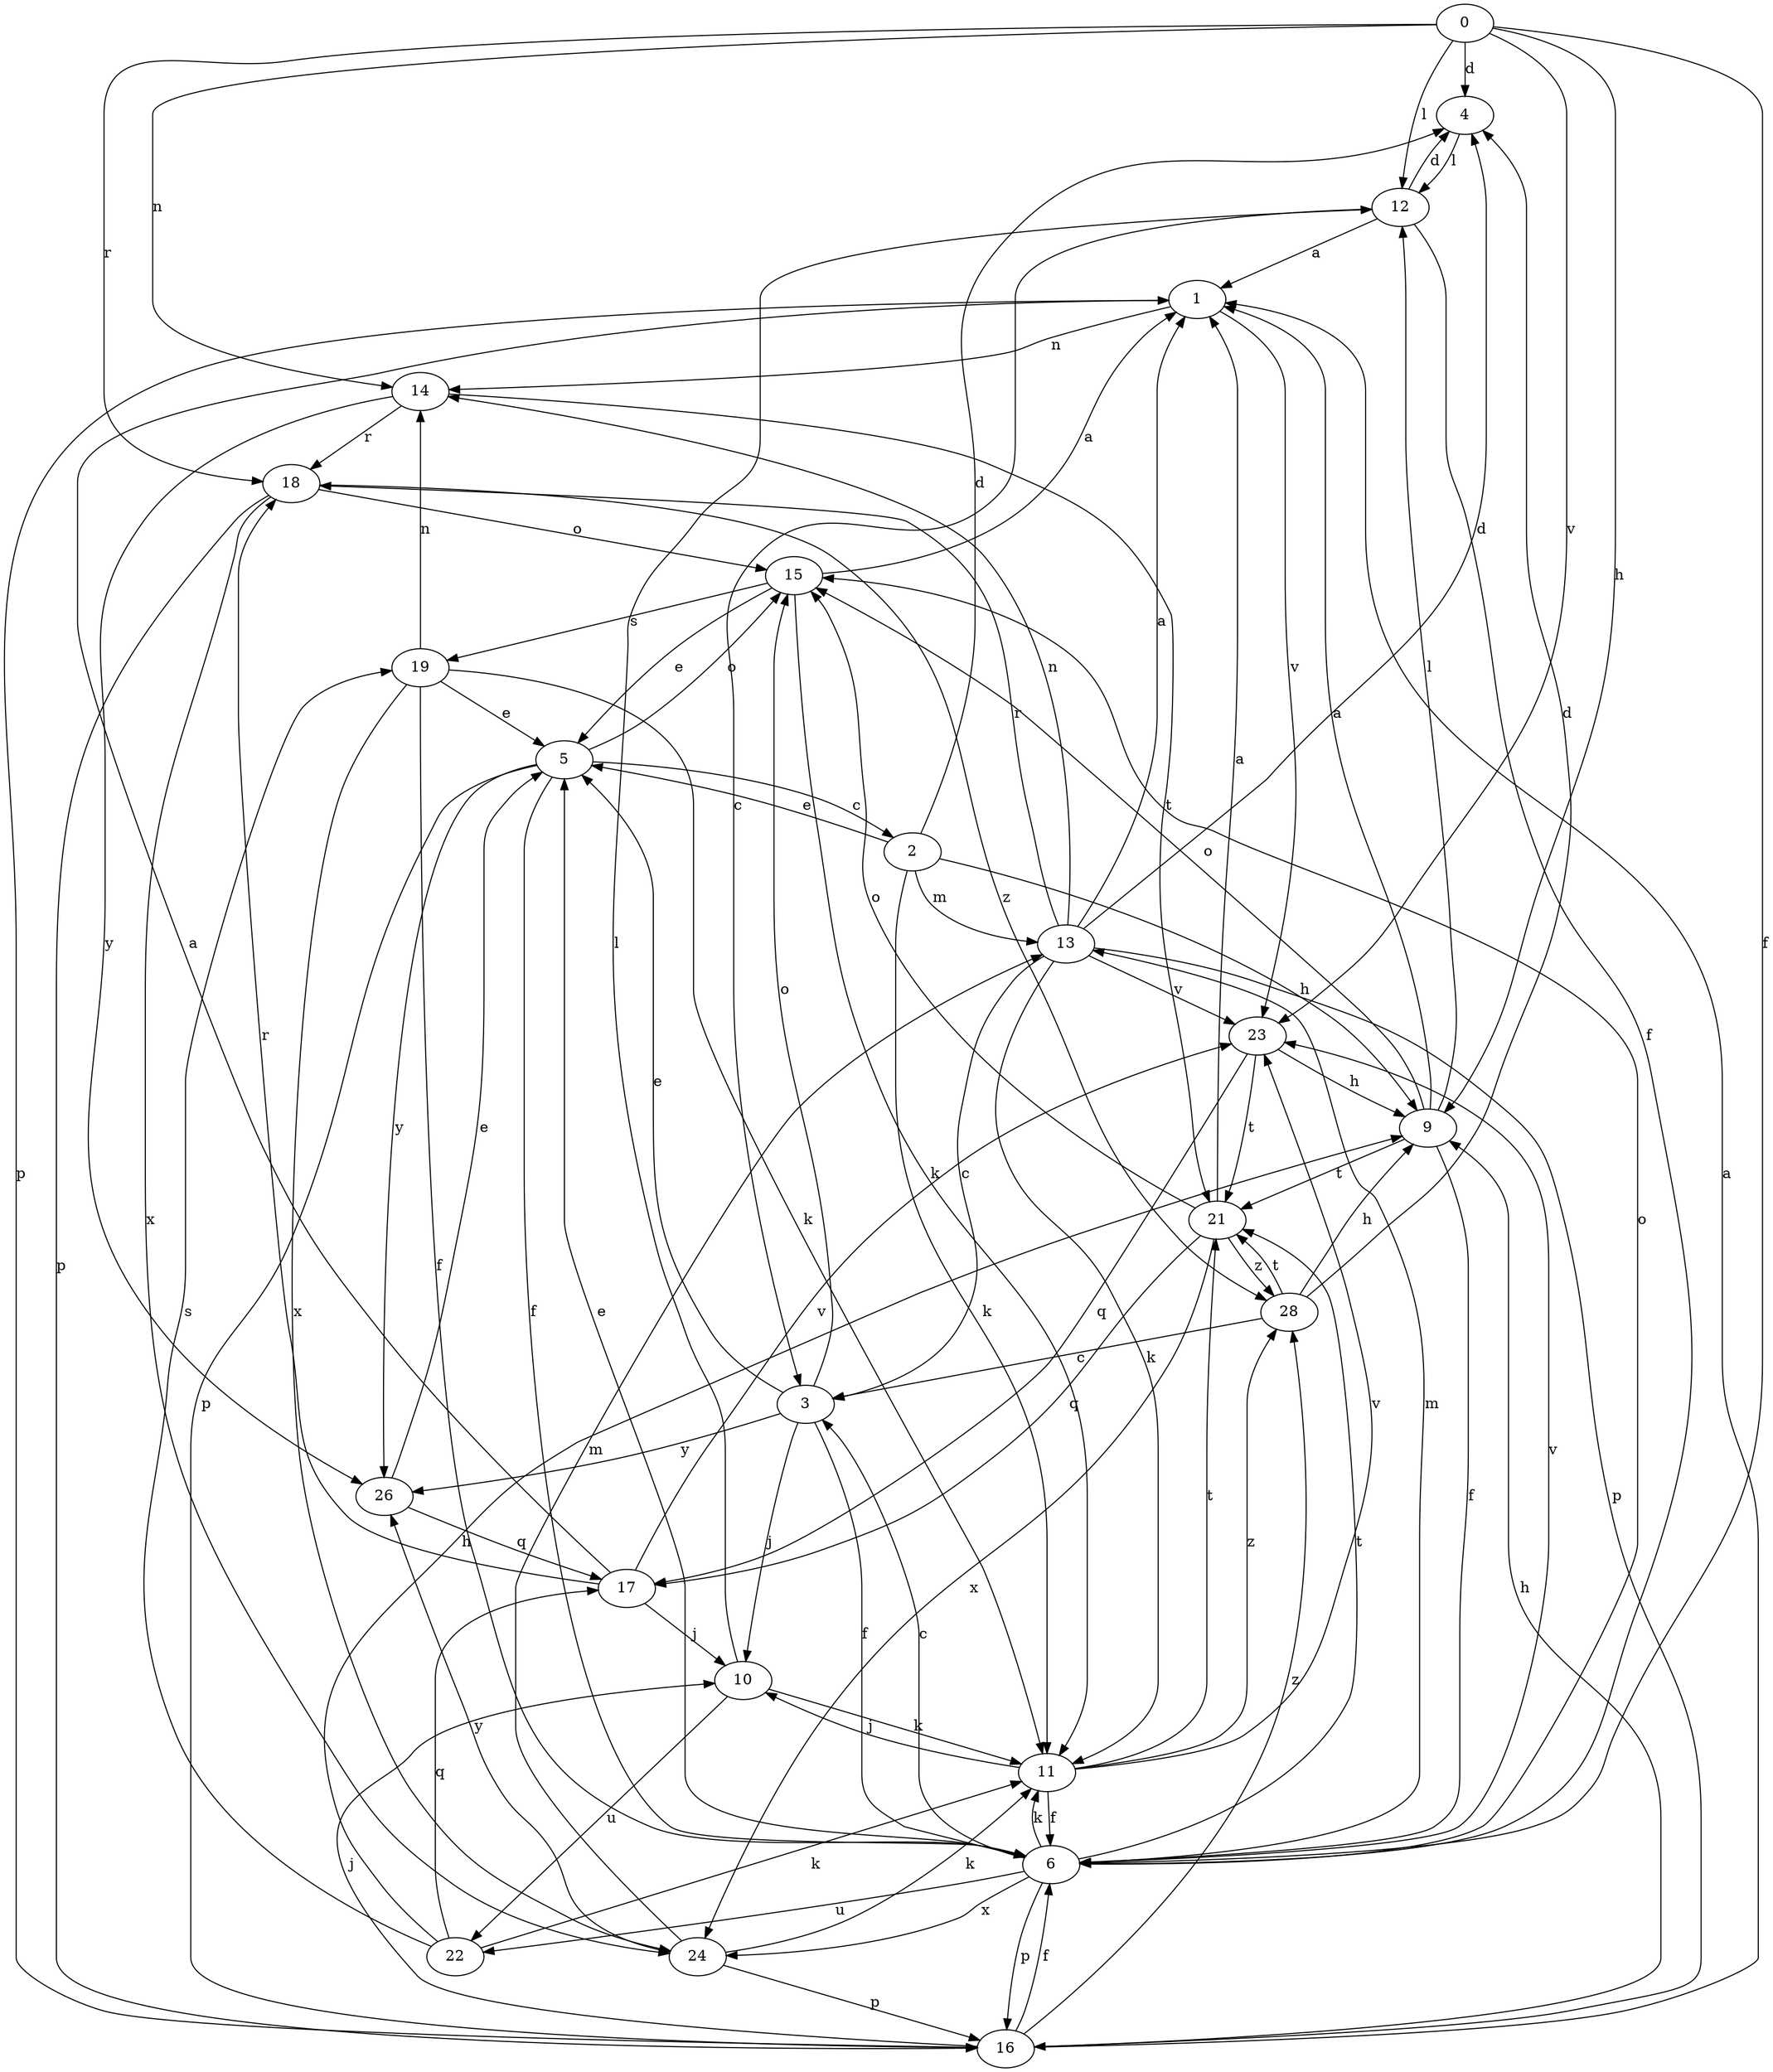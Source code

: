 strict digraph  {
0;
1;
2;
3;
4;
5;
6;
9;
10;
11;
12;
13;
14;
15;
16;
17;
18;
19;
21;
22;
23;
24;
26;
28;
0 -> 4  [label=d];
0 -> 6  [label=f];
0 -> 9  [label=h];
0 -> 12  [label=l];
0 -> 14  [label=n];
0 -> 18  [label=r];
0 -> 23  [label=v];
1 -> 14  [label=n];
1 -> 16  [label=p];
1 -> 23  [label=v];
2 -> 4  [label=d];
2 -> 5  [label=e];
2 -> 9  [label=h];
2 -> 11  [label=k];
2 -> 13  [label=m];
3 -> 5  [label=e];
3 -> 6  [label=f];
3 -> 10  [label=j];
3 -> 15  [label=o];
3 -> 26  [label=y];
4 -> 12  [label=l];
5 -> 2  [label=c];
5 -> 6  [label=f];
5 -> 15  [label=o];
5 -> 16  [label=p];
5 -> 26  [label=y];
6 -> 3  [label=c];
6 -> 5  [label=e];
6 -> 11  [label=k];
6 -> 13  [label=m];
6 -> 15  [label=o];
6 -> 16  [label=p];
6 -> 21  [label=t];
6 -> 22  [label=u];
6 -> 23  [label=v];
6 -> 24  [label=x];
9 -> 1  [label=a];
9 -> 6  [label=f];
9 -> 12  [label=l];
9 -> 15  [label=o];
9 -> 21  [label=t];
10 -> 11  [label=k];
10 -> 12  [label=l];
10 -> 22  [label=u];
11 -> 6  [label=f];
11 -> 10  [label=j];
11 -> 21  [label=t];
11 -> 23  [label=v];
11 -> 28  [label=z];
12 -> 1  [label=a];
12 -> 3  [label=c];
12 -> 4  [label=d];
12 -> 6  [label=f];
13 -> 1  [label=a];
13 -> 3  [label=c];
13 -> 4  [label=d];
13 -> 11  [label=k];
13 -> 14  [label=n];
13 -> 16  [label=p];
13 -> 18  [label=r];
13 -> 23  [label=v];
14 -> 18  [label=r];
14 -> 21  [label=t];
14 -> 26  [label=y];
15 -> 1  [label=a];
15 -> 5  [label=e];
15 -> 11  [label=k];
15 -> 19  [label=s];
16 -> 1  [label=a];
16 -> 6  [label=f];
16 -> 9  [label=h];
16 -> 10  [label=j];
16 -> 28  [label=z];
17 -> 1  [label=a];
17 -> 10  [label=j];
17 -> 18  [label=r];
17 -> 23  [label=v];
18 -> 15  [label=o];
18 -> 16  [label=p];
18 -> 24  [label=x];
18 -> 28  [label=z];
19 -> 5  [label=e];
19 -> 6  [label=f];
19 -> 11  [label=k];
19 -> 14  [label=n];
19 -> 24  [label=x];
21 -> 1  [label=a];
21 -> 15  [label=o];
21 -> 17  [label=q];
21 -> 24  [label=x];
21 -> 28  [label=z];
22 -> 9  [label=h];
22 -> 11  [label=k];
22 -> 17  [label=q];
22 -> 19  [label=s];
23 -> 9  [label=h];
23 -> 17  [label=q];
23 -> 21  [label=t];
24 -> 11  [label=k];
24 -> 13  [label=m];
24 -> 16  [label=p];
24 -> 26  [label=y];
26 -> 5  [label=e];
26 -> 17  [label=q];
28 -> 3  [label=c];
28 -> 4  [label=d];
28 -> 9  [label=h];
28 -> 21  [label=t];
}
